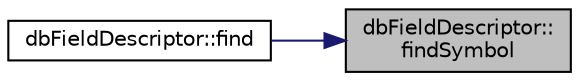 digraph "dbFieldDescriptor::findSymbol"
{
 // INTERACTIVE_SVG=YES
 // LATEX_PDF_SIZE
  edge [fontname="Helvetica",fontsize="10",labelfontname="Helvetica",labelfontsize="10"];
  node [fontname="Helvetica",fontsize="10",shape=record];
  rankdir="RL";
  Node1 [label="dbFieldDescriptor::\lfindSymbol",height=0.2,width=0.4,color="black", fillcolor="grey75", style="filled", fontcolor="black",tooltip=" "];
  Node1 -> Node2 [dir="back",color="midnightblue",fontsize="10",style="solid",fontname="Helvetica"];
  Node2 [label="dbFieldDescriptor::find",height=0.2,width=0.4,color="black", fillcolor="white", style="filled",URL="$classdbFieldDescriptor.html#a36f3316d68a087bc306efc58a86b0411",tooltip=" "];
}
